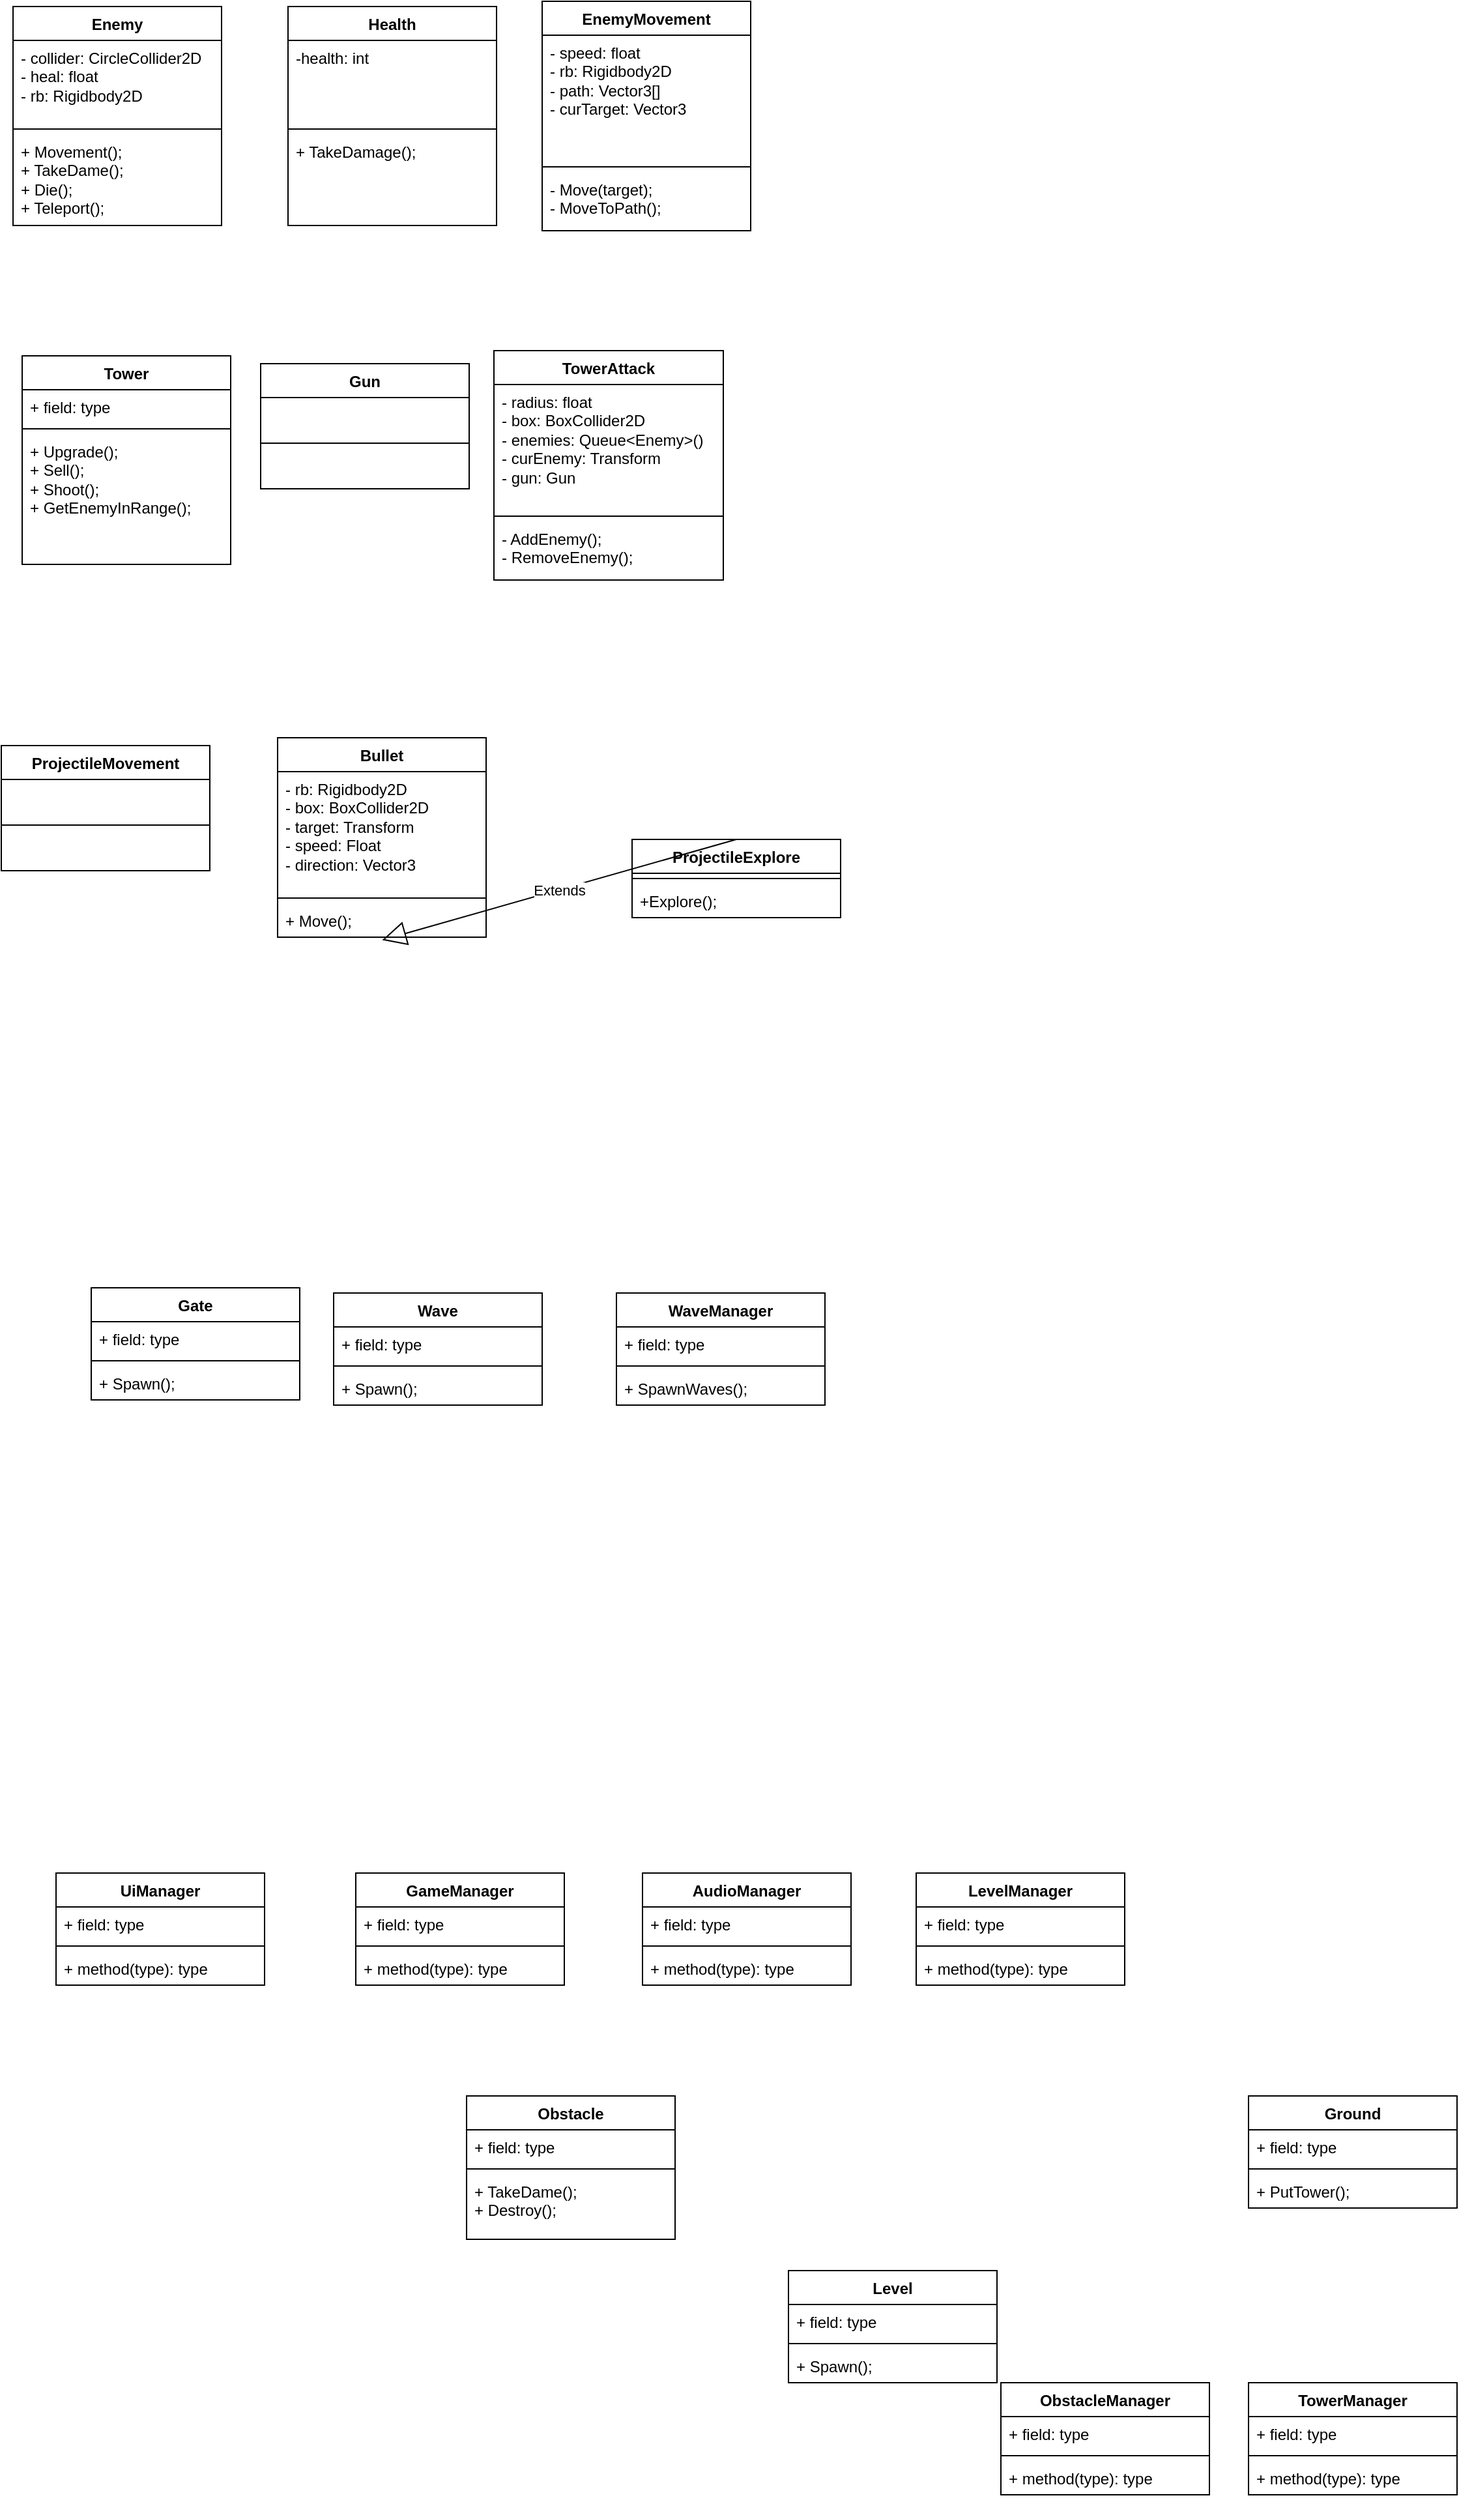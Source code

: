 <mxfile version="24.1.0" type="device">
  <diagram name="Page-1" id="a7904f86-f2b4-8e86-fa97-74104820619b">
    <mxGraphModel dx="1690" dy="1429" grid="0" gridSize="10" guides="1" tooltips="1" connect="1" arrows="1" fold="1" page="0" pageScale="1" pageWidth="1100" pageHeight="850" background="none" math="0" shadow="0">
      <root>
        <mxCell id="0" />
        <mxCell id="1" parent="0" />
        <mxCell id="axFNZj79G1-fZS_N3D02-1" value="Tower" style="swimlane;fontStyle=1;align=center;verticalAlign=top;childLayout=stackLayout;horizontal=1;startSize=26;horizontalStack=0;resizeParent=1;resizeParentMax=0;resizeLast=0;collapsible=1;marginBottom=0;whiteSpace=wrap;html=1;" parent="1" vertex="1">
          <mxGeometry x="-101" y="-284" width="160" height="160" as="geometry" />
        </mxCell>
        <mxCell id="axFNZj79G1-fZS_N3D02-2" value="+ field: type" style="text;strokeColor=none;fillColor=none;align=left;verticalAlign=top;spacingLeft=4;spacingRight=4;overflow=hidden;rotatable=0;points=[[0,0.5],[1,0.5]];portConstraint=eastwest;whiteSpace=wrap;html=1;" parent="axFNZj79G1-fZS_N3D02-1" vertex="1">
          <mxGeometry y="26" width="160" height="26" as="geometry" />
        </mxCell>
        <mxCell id="axFNZj79G1-fZS_N3D02-3" value="" style="line;strokeWidth=1;fillColor=none;align=left;verticalAlign=middle;spacingTop=-1;spacingLeft=3;spacingRight=3;rotatable=0;labelPosition=right;points=[];portConstraint=eastwest;strokeColor=inherit;" parent="axFNZj79G1-fZS_N3D02-1" vertex="1">
          <mxGeometry y="52" width="160" height="8" as="geometry" />
        </mxCell>
        <mxCell id="axFNZj79G1-fZS_N3D02-4" value="+ Upgrade();&lt;br&gt;+ Sell();&lt;br&gt;+ Shoot();&lt;div&gt;+ GetEnemyInRange();&lt;/div&gt;" style="text;strokeColor=none;fillColor=none;align=left;verticalAlign=top;spacingLeft=4;spacingRight=4;overflow=hidden;rotatable=0;points=[[0,0.5],[1,0.5]];portConstraint=eastwest;whiteSpace=wrap;html=1;" parent="axFNZj79G1-fZS_N3D02-1" vertex="1">
          <mxGeometry y="60" width="160" height="100" as="geometry" />
        </mxCell>
        <mxCell id="axFNZj79G1-fZS_N3D02-6" value="Obstacle" style="swimlane;fontStyle=1;align=center;verticalAlign=top;childLayout=stackLayout;horizontal=1;startSize=26;horizontalStack=0;resizeParent=1;resizeParentMax=0;resizeLast=0;collapsible=1;marginBottom=0;whiteSpace=wrap;html=1;" parent="1" vertex="1">
          <mxGeometry x="240" y="1051" width="160" height="110" as="geometry" />
        </mxCell>
        <mxCell id="axFNZj79G1-fZS_N3D02-7" value="+ field: type" style="text;strokeColor=none;fillColor=none;align=left;verticalAlign=top;spacingLeft=4;spacingRight=4;overflow=hidden;rotatable=0;points=[[0,0.5],[1,0.5]];portConstraint=eastwest;whiteSpace=wrap;html=1;" parent="axFNZj79G1-fZS_N3D02-6" vertex="1">
          <mxGeometry y="26" width="160" height="26" as="geometry" />
        </mxCell>
        <mxCell id="axFNZj79G1-fZS_N3D02-8" value="" style="line;strokeWidth=1;fillColor=none;align=left;verticalAlign=middle;spacingTop=-1;spacingLeft=3;spacingRight=3;rotatable=0;labelPosition=right;points=[];portConstraint=eastwest;strokeColor=inherit;" parent="axFNZj79G1-fZS_N3D02-6" vertex="1">
          <mxGeometry y="52" width="160" height="8" as="geometry" />
        </mxCell>
        <mxCell id="axFNZj79G1-fZS_N3D02-9" value="+ TakeDame();&lt;br&gt;+ Destroy();" style="text;strokeColor=none;fillColor=none;align=left;verticalAlign=top;spacingLeft=4;spacingRight=4;overflow=hidden;rotatable=0;points=[[0,0.5],[1,0.5]];portConstraint=eastwest;whiteSpace=wrap;html=1;" parent="axFNZj79G1-fZS_N3D02-6" vertex="1">
          <mxGeometry y="60" width="160" height="50" as="geometry" />
        </mxCell>
        <mxCell id="axFNZj79G1-fZS_N3D02-10" value="AudioManager" style="swimlane;fontStyle=1;align=center;verticalAlign=top;childLayout=stackLayout;horizontal=1;startSize=26;horizontalStack=0;resizeParent=1;resizeParentMax=0;resizeLast=0;collapsible=1;marginBottom=0;whiteSpace=wrap;html=1;" parent="1" vertex="1">
          <mxGeometry x="375" y="880" width="160" height="86" as="geometry" />
        </mxCell>
        <mxCell id="axFNZj79G1-fZS_N3D02-11" value="+ field: type" style="text;strokeColor=none;fillColor=none;align=left;verticalAlign=top;spacingLeft=4;spacingRight=4;overflow=hidden;rotatable=0;points=[[0,0.5],[1,0.5]];portConstraint=eastwest;whiteSpace=wrap;html=1;" parent="axFNZj79G1-fZS_N3D02-10" vertex="1">
          <mxGeometry y="26" width="160" height="26" as="geometry" />
        </mxCell>
        <mxCell id="axFNZj79G1-fZS_N3D02-12" value="" style="line;strokeWidth=1;fillColor=none;align=left;verticalAlign=middle;spacingTop=-1;spacingLeft=3;spacingRight=3;rotatable=0;labelPosition=right;points=[];portConstraint=eastwest;strokeColor=inherit;" parent="axFNZj79G1-fZS_N3D02-10" vertex="1">
          <mxGeometry y="52" width="160" height="8" as="geometry" />
        </mxCell>
        <mxCell id="axFNZj79G1-fZS_N3D02-13" value="+ method(type): type" style="text;strokeColor=none;fillColor=none;align=left;verticalAlign=top;spacingLeft=4;spacingRight=4;overflow=hidden;rotatable=0;points=[[0,0.5],[1,0.5]];portConstraint=eastwest;whiteSpace=wrap;html=1;" parent="axFNZj79G1-fZS_N3D02-10" vertex="1">
          <mxGeometry y="60" width="160" height="26" as="geometry" />
        </mxCell>
        <mxCell id="axFNZj79G1-fZS_N3D02-14" value="UiManager" style="swimlane;fontStyle=1;align=center;verticalAlign=top;childLayout=stackLayout;horizontal=1;startSize=26;horizontalStack=0;resizeParent=1;resizeParentMax=0;resizeLast=0;collapsible=1;marginBottom=0;whiteSpace=wrap;html=1;" parent="1" vertex="1">
          <mxGeometry x="-75" y="880" width="160" height="86" as="geometry" />
        </mxCell>
        <mxCell id="axFNZj79G1-fZS_N3D02-15" value="+ field: type" style="text;strokeColor=none;fillColor=none;align=left;verticalAlign=top;spacingLeft=4;spacingRight=4;overflow=hidden;rotatable=0;points=[[0,0.5],[1,0.5]];portConstraint=eastwest;whiteSpace=wrap;html=1;" parent="axFNZj79G1-fZS_N3D02-14" vertex="1">
          <mxGeometry y="26" width="160" height="26" as="geometry" />
        </mxCell>
        <mxCell id="axFNZj79G1-fZS_N3D02-16" value="" style="line;strokeWidth=1;fillColor=none;align=left;verticalAlign=middle;spacingTop=-1;spacingLeft=3;spacingRight=3;rotatable=0;labelPosition=right;points=[];portConstraint=eastwest;strokeColor=inherit;" parent="axFNZj79G1-fZS_N3D02-14" vertex="1">
          <mxGeometry y="52" width="160" height="8" as="geometry" />
        </mxCell>
        <mxCell id="axFNZj79G1-fZS_N3D02-17" value="+ method(type): type" style="text;strokeColor=none;fillColor=none;align=left;verticalAlign=top;spacingLeft=4;spacingRight=4;overflow=hidden;rotatable=0;points=[[0,0.5],[1,0.5]];portConstraint=eastwest;whiteSpace=wrap;html=1;" parent="axFNZj79G1-fZS_N3D02-14" vertex="1">
          <mxGeometry y="60" width="160" height="26" as="geometry" />
        </mxCell>
        <mxCell id="axFNZj79G1-fZS_N3D02-18" value="GameManager" style="swimlane;fontStyle=1;align=center;verticalAlign=top;childLayout=stackLayout;horizontal=1;startSize=26;horizontalStack=0;resizeParent=1;resizeParentMax=0;resizeLast=0;collapsible=1;marginBottom=0;whiteSpace=wrap;html=1;" parent="1" vertex="1">
          <mxGeometry x="155" y="880" width="160" height="86" as="geometry" />
        </mxCell>
        <mxCell id="axFNZj79G1-fZS_N3D02-19" value="+ field: type" style="text;strokeColor=none;fillColor=none;align=left;verticalAlign=top;spacingLeft=4;spacingRight=4;overflow=hidden;rotatable=0;points=[[0,0.5],[1,0.5]];portConstraint=eastwest;whiteSpace=wrap;html=1;" parent="axFNZj79G1-fZS_N3D02-18" vertex="1">
          <mxGeometry y="26" width="160" height="26" as="geometry" />
        </mxCell>
        <mxCell id="axFNZj79G1-fZS_N3D02-20" value="" style="line;strokeWidth=1;fillColor=none;align=left;verticalAlign=middle;spacingTop=-1;spacingLeft=3;spacingRight=3;rotatable=0;labelPosition=right;points=[];portConstraint=eastwest;strokeColor=inherit;" parent="axFNZj79G1-fZS_N3D02-18" vertex="1">
          <mxGeometry y="52" width="160" height="8" as="geometry" />
        </mxCell>
        <mxCell id="axFNZj79G1-fZS_N3D02-21" value="+ method(type): type" style="text;strokeColor=none;fillColor=none;align=left;verticalAlign=top;spacingLeft=4;spacingRight=4;overflow=hidden;rotatable=0;points=[[0,0.5],[1,0.5]];portConstraint=eastwest;whiteSpace=wrap;html=1;" parent="axFNZj79G1-fZS_N3D02-18" vertex="1">
          <mxGeometry y="60" width="160" height="26" as="geometry" />
        </mxCell>
        <mxCell id="axFNZj79G1-fZS_N3D02-22" value="Enemy" style="swimlane;fontStyle=1;align=center;verticalAlign=top;childLayout=stackLayout;horizontal=1;startSize=26;horizontalStack=0;resizeParent=1;resizeParentMax=0;resizeLast=0;collapsible=1;marginBottom=0;whiteSpace=wrap;html=1;" parent="1" vertex="1">
          <mxGeometry x="-108" y="-552" width="160" height="168" as="geometry" />
        </mxCell>
        <mxCell id="axFNZj79G1-fZS_N3D02-23" value="- collider: CircleCollider2D&lt;div&gt;- heal: float&lt;/div&gt;&lt;div&gt;- rb: Rigidbody2D&lt;/div&gt;" style="text;strokeColor=none;fillColor=none;align=left;verticalAlign=top;spacingLeft=4;spacingRight=4;overflow=hidden;rotatable=0;points=[[0,0.5],[1,0.5]];portConstraint=eastwest;whiteSpace=wrap;html=1;" parent="axFNZj79G1-fZS_N3D02-22" vertex="1">
          <mxGeometry y="26" width="160" height="64" as="geometry" />
        </mxCell>
        <mxCell id="axFNZj79G1-fZS_N3D02-24" value="" style="line;strokeWidth=1;fillColor=none;align=left;verticalAlign=middle;spacingTop=-1;spacingLeft=3;spacingRight=3;rotatable=0;labelPosition=right;points=[];portConstraint=eastwest;strokeColor=inherit;" parent="axFNZj79G1-fZS_N3D02-22" vertex="1">
          <mxGeometry y="90" width="160" height="8" as="geometry" />
        </mxCell>
        <mxCell id="axFNZj79G1-fZS_N3D02-25" value="+ Movement();&lt;br&gt;+ TakeDame();&lt;br&gt;+ Die();&lt;br&gt;+ Teleport();" style="text;strokeColor=none;fillColor=none;align=left;verticalAlign=top;spacingLeft=4;spacingRight=4;overflow=hidden;rotatable=0;points=[[0,0.5],[1,0.5]];portConstraint=eastwest;whiteSpace=wrap;html=1;" parent="axFNZj79G1-fZS_N3D02-22" vertex="1">
          <mxGeometry y="98" width="160" height="70" as="geometry" />
        </mxCell>
        <mxCell id="axFNZj79G1-fZS_N3D02-27" value="LevelManager" style="swimlane;fontStyle=1;align=center;verticalAlign=top;childLayout=stackLayout;horizontal=1;startSize=26;horizontalStack=0;resizeParent=1;resizeParentMax=0;resizeLast=0;collapsible=1;marginBottom=0;whiteSpace=wrap;html=1;" parent="1" vertex="1">
          <mxGeometry x="585" y="880" width="160" height="86" as="geometry" />
        </mxCell>
        <mxCell id="axFNZj79G1-fZS_N3D02-28" value="+ field: type" style="text;strokeColor=none;fillColor=none;align=left;verticalAlign=top;spacingLeft=4;spacingRight=4;overflow=hidden;rotatable=0;points=[[0,0.5],[1,0.5]];portConstraint=eastwest;whiteSpace=wrap;html=1;" parent="axFNZj79G1-fZS_N3D02-27" vertex="1">
          <mxGeometry y="26" width="160" height="26" as="geometry" />
        </mxCell>
        <mxCell id="axFNZj79G1-fZS_N3D02-29" value="" style="line;strokeWidth=1;fillColor=none;align=left;verticalAlign=middle;spacingTop=-1;spacingLeft=3;spacingRight=3;rotatable=0;labelPosition=right;points=[];portConstraint=eastwest;strokeColor=inherit;" parent="axFNZj79G1-fZS_N3D02-27" vertex="1">
          <mxGeometry y="52" width="160" height="8" as="geometry" />
        </mxCell>
        <mxCell id="axFNZj79G1-fZS_N3D02-30" value="+ method(type): type" style="text;strokeColor=none;fillColor=none;align=left;verticalAlign=top;spacingLeft=4;spacingRight=4;overflow=hidden;rotatable=0;points=[[0,0.5],[1,0.5]];portConstraint=eastwest;whiteSpace=wrap;html=1;" parent="axFNZj79G1-fZS_N3D02-27" vertex="1">
          <mxGeometry y="60" width="160" height="26" as="geometry" />
        </mxCell>
        <mxCell id="axFNZj79G1-fZS_N3D02-31" value="Bullet" style="swimlane;fontStyle=1;align=center;verticalAlign=top;childLayout=stackLayout;horizontal=1;startSize=26;horizontalStack=0;resizeParent=1;resizeParentMax=0;resizeLast=0;collapsible=1;marginBottom=0;whiteSpace=wrap;html=1;fillColor=default;strokeColor=default;swimlaneLine=1;rounded=0;" parent="1" vertex="1">
          <mxGeometry x="95" y="9" width="160" height="153" as="geometry" />
        </mxCell>
        <mxCell id="axFNZj79G1-fZS_N3D02-32" value="- rb: Rigidbody2D&lt;div&gt;- box: BoxCollider2D&lt;br&gt;&lt;div&gt;- target: Transform&lt;/div&gt;&lt;div&gt;- speed: Float&lt;/div&gt;&lt;/div&gt;&lt;div&gt;- direction: Vector3&lt;/div&gt;" style="text;strokeColor=none;fillColor=none;align=left;verticalAlign=top;spacingLeft=4;spacingRight=4;overflow=hidden;rotatable=0;points=[[0,0.5],[1,0.5]];portConstraint=eastwest;whiteSpace=wrap;html=1;" parent="axFNZj79G1-fZS_N3D02-31" vertex="1">
          <mxGeometry y="26" width="160" height="93" as="geometry" />
        </mxCell>
        <mxCell id="axFNZj79G1-fZS_N3D02-33" value="" style="line;strokeWidth=1;fillColor=none;align=left;verticalAlign=middle;spacingTop=-1;spacingLeft=3;spacingRight=3;rotatable=0;labelPosition=right;points=[];portConstraint=eastwest;strokeColor=inherit;" parent="axFNZj79G1-fZS_N3D02-31" vertex="1">
          <mxGeometry y="119" width="160" height="8" as="geometry" />
        </mxCell>
        <mxCell id="axFNZj79G1-fZS_N3D02-34" value="+ Move();" style="text;strokeColor=none;fillColor=none;align=left;verticalAlign=top;spacingLeft=4;spacingRight=4;overflow=hidden;rotatable=0;points=[[0,0.5],[1,0.5]];portConstraint=eastwest;whiteSpace=wrap;html=1;" parent="axFNZj79G1-fZS_N3D02-31" vertex="1">
          <mxGeometry y="127" width="160" height="26" as="geometry" />
        </mxCell>
        <mxCell id="axFNZj79G1-fZS_N3D02-35" value="TowerManager" style="swimlane;fontStyle=1;align=center;verticalAlign=top;childLayout=stackLayout;horizontal=1;startSize=26;horizontalStack=0;resizeParent=1;resizeParentMax=0;resizeLast=0;collapsible=1;marginBottom=0;whiteSpace=wrap;html=1;" parent="1" vertex="1">
          <mxGeometry x="840" y="1271" width="160" height="86" as="geometry" />
        </mxCell>
        <mxCell id="axFNZj79G1-fZS_N3D02-36" value="+ field: type" style="text;strokeColor=none;fillColor=none;align=left;verticalAlign=top;spacingLeft=4;spacingRight=4;overflow=hidden;rotatable=0;points=[[0,0.5],[1,0.5]];portConstraint=eastwest;whiteSpace=wrap;html=1;" parent="axFNZj79G1-fZS_N3D02-35" vertex="1">
          <mxGeometry y="26" width="160" height="26" as="geometry" />
        </mxCell>
        <mxCell id="axFNZj79G1-fZS_N3D02-37" value="" style="line;strokeWidth=1;fillColor=none;align=left;verticalAlign=middle;spacingTop=-1;spacingLeft=3;spacingRight=3;rotatable=0;labelPosition=right;points=[];portConstraint=eastwest;strokeColor=inherit;" parent="axFNZj79G1-fZS_N3D02-35" vertex="1">
          <mxGeometry y="52" width="160" height="8" as="geometry" />
        </mxCell>
        <mxCell id="axFNZj79G1-fZS_N3D02-38" value="+ method(type): type" style="text;strokeColor=none;fillColor=none;align=left;verticalAlign=top;spacingLeft=4;spacingRight=4;overflow=hidden;rotatable=0;points=[[0,0.5],[1,0.5]];portConstraint=eastwest;whiteSpace=wrap;html=1;" parent="axFNZj79G1-fZS_N3D02-35" vertex="1">
          <mxGeometry y="60" width="160" height="26" as="geometry" />
        </mxCell>
        <mxCell id="axFNZj79G1-fZS_N3D02-39" value="ObstacleManager" style="swimlane;fontStyle=1;align=center;verticalAlign=top;childLayout=stackLayout;horizontal=1;startSize=26;horizontalStack=0;resizeParent=1;resizeParentMax=0;resizeLast=0;collapsible=1;marginBottom=0;whiteSpace=wrap;html=1;" parent="1" vertex="1">
          <mxGeometry x="650" y="1271" width="160" height="86" as="geometry" />
        </mxCell>
        <mxCell id="axFNZj79G1-fZS_N3D02-40" value="+ field: type" style="text;strokeColor=none;fillColor=none;align=left;verticalAlign=top;spacingLeft=4;spacingRight=4;overflow=hidden;rotatable=0;points=[[0,0.5],[1,0.5]];portConstraint=eastwest;whiteSpace=wrap;html=1;" parent="axFNZj79G1-fZS_N3D02-39" vertex="1">
          <mxGeometry y="26" width="160" height="26" as="geometry" />
        </mxCell>
        <mxCell id="axFNZj79G1-fZS_N3D02-41" value="" style="line;strokeWidth=1;fillColor=none;align=left;verticalAlign=middle;spacingTop=-1;spacingLeft=3;spacingRight=3;rotatable=0;labelPosition=right;points=[];portConstraint=eastwest;strokeColor=inherit;" parent="axFNZj79G1-fZS_N3D02-39" vertex="1">
          <mxGeometry y="52" width="160" height="8" as="geometry" />
        </mxCell>
        <mxCell id="axFNZj79G1-fZS_N3D02-42" value="+ method(type): type" style="text;strokeColor=none;fillColor=none;align=left;verticalAlign=top;spacingLeft=4;spacingRight=4;overflow=hidden;rotatable=0;points=[[0,0.5],[1,0.5]];portConstraint=eastwest;whiteSpace=wrap;html=1;" parent="axFNZj79G1-fZS_N3D02-39" vertex="1">
          <mxGeometry y="60" width="160" height="26" as="geometry" />
        </mxCell>
        <mxCell id="axFNZj79G1-fZS_N3D02-43" value="Wave" style="swimlane;fontStyle=1;align=center;verticalAlign=top;childLayout=stackLayout;horizontal=1;startSize=26;horizontalStack=0;resizeParent=1;resizeParentMax=0;resizeLast=0;collapsible=1;marginBottom=0;whiteSpace=wrap;html=1;" parent="1" vertex="1">
          <mxGeometry x="138" y="435" width="160" height="86" as="geometry" />
        </mxCell>
        <mxCell id="axFNZj79G1-fZS_N3D02-44" value="+ field: type" style="text;strokeColor=none;fillColor=none;align=left;verticalAlign=top;spacingLeft=4;spacingRight=4;overflow=hidden;rotatable=0;points=[[0,0.5],[1,0.5]];portConstraint=eastwest;whiteSpace=wrap;html=1;" parent="axFNZj79G1-fZS_N3D02-43" vertex="1">
          <mxGeometry y="26" width="160" height="26" as="geometry" />
        </mxCell>
        <mxCell id="axFNZj79G1-fZS_N3D02-45" value="" style="line;strokeWidth=1;fillColor=none;align=left;verticalAlign=middle;spacingTop=-1;spacingLeft=3;spacingRight=3;rotatable=0;labelPosition=right;points=[];portConstraint=eastwest;strokeColor=inherit;" parent="axFNZj79G1-fZS_N3D02-43" vertex="1">
          <mxGeometry y="52" width="160" height="8" as="geometry" />
        </mxCell>
        <mxCell id="axFNZj79G1-fZS_N3D02-46" value="+ Spawn();" style="text;strokeColor=none;fillColor=none;align=left;verticalAlign=top;spacingLeft=4;spacingRight=4;overflow=hidden;rotatable=0;points=[[0,0.5],[1,0.5]];portConstraint=eastwest;whiteSpace=wrap;html=1;" parent="axFNZj79G1-fZS_N3D02-43" vertex="1">
          <mxGeometry y="60" width="160" height="26" as="geometry" />
        </mxCell>
        <mxCell id="axFNZj79G1-fZS_N3D02-47" value="WaveManager" style="swimlane;fontStyle=1;align=center;verticalAlign=top;childLayout=stackLayout;horizontal=1;startSize=26;horizontalStack=0;resizeParent=1;resizeParentMax=0;resizeLast=0;collapsible=1;marginBottom=0;whiteSpace=wrap;html=1;" parent="1" vertex="1">
          <mxGeometry x="355" y="435" width="160" height="86" as="geometry" />
        </mxCell>
        <mxCell id="axFNZj79G1-fZS_N3D02-48" value="+ field: type" style="text;strokeColor=none;fillColor=none;align=left;verticalAlign=top;spacingLeft=4;spacingRight=4;overflow=hidden;rotatable=0;points=[[0,0.5],[1,0.5]];portConstraint=eastwest;whiteSpace=wrap;html=1;" parent="axFNZj79G1-fZS_N3D02-47" vertex="1">
          <mxGeometry y="26" width="160" height="26" as="geometry" />
        </mxCell>
        <mxCell id="axFNZj79G1-fZS_N3D02-49" value="" style="line;strokeWidth=1;fillColor=none;align=left;verticalAlign=middle;spacingTop=-1;spacingLeft=3;spacingRight=3;rotatable=0;labelPosition=right;points=[];portConstraint=eastwest;strokeColor=inherit;" parent="axFNZj79G1-fZS_N3D02-47" vertex="1">
          <mxGeometry y="52" width="160" height="8" as="geometry" />
        </mxCell>
        <mxCell id="axFNZj79G1-fZS_N3D02-50" value="+ SpawnWaves();" style="text;strokeColor=none;fillColor=none;align=left;verticalAlign=top;spacingLeft=4;spacingRight=4;overflow=hidden;rotatable=0;points=[[0,0.5],[1,0.5]];portConstraint=eastwest;whiteSpace=wrap;html=1;" parent="axFNZj79G1-fZS_N3D02-47" vertex="1">
          <mxGeometry y="60" width="160" height="26" as="geometry" />
        </mxCell>
        <mxCell id="axFNZj79G1-fZS_N3D02-51" value="Ground" style="swimlane;fontStyle=1;align=center;verticalAlign=top;childLayout=stackLayout;horizontal=1;startSize=26;horizontalStack=0;resizeParent=1;resizeParentMax=0;resizeLast=0;collapsible=1;marginBottom=0;whiteSpace=wrap;html=1;" parent="1" vertex="1">
          <mxGeometry x="840" y="1051" width="160" height="86" as="geometry" />
        </mxCell>
        <mxCell id="axFNZj79G1-fZS_N3D02-52" value="+ field: type" style="text;strokeColor=none;fillColor=none;align=left;verticalAlign=top;spacingLeft=4;spacingRight=4;overflow=hidden;rotatable=0;points=[[0,0.5],[1,0.5]];portConstraint=eastwest;whiteSpace=wrap;html=1;" parent="axFNZj79G1-fZS_N3D02-51" vertex="1">
          <mxGeometry y="26" width="160" height="26" as="geometry" />
        </mxCell>
        <mxCell id="axFNZj79G1-fZS_N3D02-53" value="" style="line;strokeWidth=1;fillColor=none;align=left;verticalAlign=middle;spacingTop=-1;spacingLeft=3;spacingRight=3;rotatable=0;labelPosition=right;points=[];portConstraint=eastwest;strokeColor=inherit;" parent="axFNZj79G1-fZS_N3D02-51" vertex="1">
          <mxGeometry y="52" width="160" height="8" as="geometry" />
        </mxCell>
        <mxCell id="axFNZj79G1-fZS_N3D02-54" value="+ PutTower();" style="text;strokeColor=none;fillColor=none;align=left;verticalAlign=top;spacingLeft=4;spacingRight=4;overflow=hidden;rotatable=0;points=[[0,0.5],[1,0.5]];portConstraint=eastwest;whiteSpace=wrap;html=1;" parent="axFNZj79G1-fZS_N3D02-51" vertex="1">
          <mxGeometry y="60" width="160" height="26" as="geometry" />
        </mxCell>
        <mxCell id="axFNZj79G1-fZS_N3D02-55" value="Level" style="swimlane;fontStyle=1;align=center;verticalAlign=top;childLayout=stackLayout;horizontal=1;startSize=26;horizontalStack=0;resizeParent=1;resizeParentMax=0;resizeLast=0;collapsible=1;marginBottom=0;whiteSpace=wrap;html=1;" parent="1" vertex="1">
          <mxGeometry x="487" y="1185" width="160" height="86" as="geometry" />
        </mxCell>
        <mxCell id="axFNZj79G1-fZS_N3D02-56" value="+ field: type" style="text;strokeColor=none;fillColor=none;align=left;verticalAlign=top;spacingLeft=4;spacingRight=4;overflow=hidden;rotatable=0;points=[[0,0.5],[1,0.5]];portConstraint=eastwest;whiteSpace=wrap;html=1;" parent="axFNZj79G1-fZS_N3D02-55" vertex="1">
          <mxGeometry y="26" width="160" height="26" as="geometry" />
        </mxCell>
        <mxCell id="axFNZj79G1-fZS_N3D02-57" value="" style="line;strokeWidth=1;fillColor=none;align=left;verticalAlign=middle;spacingTop=-1;spacingLeft=3;spacingRight=3;rotatable=0;labelPosition=right;points=[];portConstraint=eastwest;strokeColor=inherit;" parent="axFNZj79G1-fZS_N3D02-55" vertex="1">
          <mxGeometry y="52" width="160" height="8" as="geometry" />
        </mxCell>
        <mxCell id="axFNZj79G1-fZS_N3D02-58" value="+ Spawn();" style="text;strokeColor=none;fillColor=none;align=left;verticalAlign=top;spacingLeft=4;spacingRight=4;overflow=hidden;rotatable=0;points=[[0,0.5],[1,0.5]];portConstraint=eastwest;whiteSpace=wrap;html=1;" parent="axFNZj79G1-fZS_N3D02-55" vertex="1">
          <mxGeometry y="60" width="160" height="26" as="geometry" />
        </mxCell>
        <mxCell id="r5soKPVJjN5LDsbO9a1q-1" value="ProjectileExplore" style="swimlane;fontStyle=1;align=center;verticalAlign=top;childLayout=stackLayout;horizontal=1;startSize=26;horizontalStack=0;resizeParent=1;resizeParentMax=0;resizeLast=0;collapsible=1;marginBottom=0;whiteSpace=wrap;html=1;fillColor=default;strokeColor=default;swimlaneLine=1;rounded=0;" parent="1" vertex="1">
          <mxGeometry x="367" y="87" width="160" height="60" as="geometry" />
        </mxCell>
        <mxCell id="r5soKPVJjN5LDsbO9a1q-3" value="" style="line;strokeWidth=1;fillColor=none;align=left;verticalAlign=middle;spacingTop=-1;spacingLeft=3;spacingRight=3;rotatable=0;labelPosition=right;points=[];portConstraint=eastwest;strokeColor=inherit;" parent="r5soKPVJjN5LDsbO9a1q-1" vertex="1">
          <mxGeometry y="26" width="160" height="8" as="geometry" />
        </mxCell>
        <mxCell id="r5soKPVJjN5LDsbO9a1q-4" value="+Explore();" style="text;strokeColor=none;fillColor=none;align=left;verticalAlign=top;spacingLeft=4;spacingRight=4;overflow=hidden;rotatable=0;points=[[0,0.5],[1,0.5]];portConstraint=eastwest;whiteSpace=wrap;html=1;" parent="r5soKPVJjN5LDsbO9a1q-1" vertex="1">
          <mxGeometry y="34" width="160" height="26" as="geometry" />
        </mxCell>
        <mxCell id="r5soKPVJjN5LDsbO9a1q-5" value="Extends" style="endArrow=block;endSize=16;endFill=0;html=1;rounded=0;entryX=0.502;entryY=1.085;entryDx=0;entryDy=0;exitX=0.5;exitY=0;exitDx=0;exitDy=0;entryPerimeter=0;" parent="1" source="r5soKPVJjN5LDsbO9a1q-1" target="axFNZj79G1-fZS_N3D02-34" edge="1">
          <mxGeometry width="160" relative="1" as="geometry">
            <mxPoint x="873" y="-213" as="sourcePoint" />
            <mxPoint x="1033" y="-213" as="targetPoint" />
            <Array as="points" />
          </mxGeometry>
        </mxCell>
        <mxCell id="pMGYBq-zMfqosl766pNZ-1" value="TowerAttack" style="swimlane;fontStyle=1;align=center;verticalAlign=top;childLayout=stackLayout;horizontal=1;startSize=26;horizontalStack=0;resizeParent=1;resizeParentMax=0;resizeLast=0;collapsible=1;marginBottom=0;whiteSpace=wrap;html=1;" parent="1" vertex="1">
          <mxGeometry x="261" y="-288" width="176" height="176" as="geometry" />
        </mxCell>
        <mxCell id="pMGYBq-zMfqosl766pNZ-2" value="- radius: float&lt;div&gt;- box: BoxCollider2D&lt;/div&gt;&lt;div&gt;- enemies: Queue&amp;lt;Enemy&amp;gt;()&lt;/div&gt;&lt;div&gt;- curEnemy: Transform&lt;/div&gt;&lt;div&gt;- gun: Gun&lt;/div&gt;" style="text;strokeColor=none;fillColor=none;align=left;verticalAlign=top;spacingLeft=4;spacingRight=4;overflow=hidden;rotatable=0;points=[[0,0.5],[1,0.5]];portConstraint=eastwest;whiteSpace=wrap;html=1;" parent="pMGYBq-zMfqosl766pNZ-1" vertex="1">
          <mxGeometry y="26" width="176" height="97" as="geometry" />
        </mxCell>
        <mxCell id="pMGYBq-zMfqosl766pNZ-3" value="" style="line;strokeWidth=1;fillColor=none;align=left;verticalAlign=middle;spacingTop=-1;spacingLeft=3;spacingRight=3;rotatable=0;labelPosition=right;points=[];portConstraint=eastwest;strokeColor=inherit;" parent="pMGYBq-zMfqosl766pNZ-1" vertex="1">
          <mxGeometry y="123" width="176" height="8" as="geometry" />
        </mxCell>
        <mxCell id="pMGYBq-zMfqosl766pNZ-4" value="- AddEnemy();&lt;div&gt;- RemoveEnemy();&lt;/div&gt;" style="text;strokeColor=none;fillColor=none;align=left;verticalAlign=top;spacingLeft=4;spacingRight=4;overflow=hidden;rotatable=0;points=[[0,0.5],[1,0.5]];portConstraint=eastwest;whiteSpace=wrap;html=1;" parent="pMGYBq-zMfqosl766pNZ-1" vertex="1">
          <mxGeometry y="131" width="176" height="45" as="geometry" />
        </mxCell>
        <mxCell id="pMGYBq-zMfqosl766pNZ-5" value="EnemyMovement" style="swimlane;fontStyle=1;align=center;verticalAlign=top;childLayout=stackLayout;horizontal=1;startSize=26;horizontalStack=0;resizeParent=1;resizeParentMax=0;resizeLast=0;collapsible=1;marginBottom=0;whiteSpace=wrap;html=1;" parent="1" vertex="1">
          <mxGeometry x="298" y="-556" width="160" height="176" as="geometry" />
        </mxCell>
        <mxCell id="pMGYBq-zMfqosl766pNZ-6" value="- speed: float&lt;div&gt;- rb: Rigidbody2D&lt;/div&gt;&lt;div&gt;- path: Vector3[]&lt;/div&gt;&lt;div&gt;- curTarget: Vector3&lt;/div&gt;" style="text;strokeColor=none;fillColor=none;align=left;verticalAlign=top;spacingLeft=4;spacingRight=4;overflow=hidden;rotatable=0;points=[[0,0.5],[1,0.5]];portConstraint=eastwest;whiteSpace=wrap;html=1;" parent="pMGYBq-zMfqosl766pNZ-5" vertex="1">
          <mxGeometry y="26" width="160" height="97" as="geometry" />
        </mxCell>
        <mxCell id="pMGYBq-zMfqosl766pNZ-7" value="" style="line;strokeWidth=1;fillColor=none;align=left;verticalAlign=middle;spacingTop=-1;spacingLeft=3;spacingRight=3;rotatable=0;labelPosition=right;points=[];portConstraint=eastwest;strokeColor=inherit;" parent="pMGYBq-zMfqosl766pNZ-5" vertex="1">
          <mxGeometry y="123" width="160" height="8" as="geometry" />
        </mxCell>
        <mxCell id="pMGYBq-zMfqosl766pNZ-8" value="- Move(target);&lt;div&gt;- MoveToPath();&lt;/div&gt;" style="text;strokeColor=none;fillColor=none;align=left;verticalAlign=top;spacingLeft=4;spacingRight=4;overflow=hidden;rotatable=0;points=[[0,0.5],[1,0.5]];portConstraint=eastwest;whiteSpace=wrap;html=1;" parent="pMGYBq-zMfqosl766pNZ-5" vertex="1">
          <mxGeometry y="131" width="160" height="45" as="geometry" />
        </mxCell>
        <mxCell id="-Sk_0kWiIlhdmM31LRG6-1" value="Gun" style="swimlane;fontStyle=1;align=center;verticalAlign=top;childLayout=stackLayout;horizontal=1;startSize=26;horizontalStack=0;resizeParent=1;resizeParentMax=0;resizeLast=0;collapsible=1;marginBottom=0;whiteSpace=wrap;html=1;" parent="1" vertex="1">
          <mxGeometry x="82" y="-278" width="160" height="96" as="geometry" />
        </mxCell>
        <mxCell id="-Sk_0kWiIlhdmM31LRG6-3" value="" style="line;strokeWidth=1;fillColor=none;align=left;verticalAlign=middle;spacingTop=-1;spacingLeft=3;spacingRight=3;rotatable=0;labelPosition=right;points=[];portConstraint=eastwest;strokeColor=inherit;" parent="-Sk_0kWiIlhdmM31LRG6-1" vertex="1">
          <mxGeometry y="26" width="160" height="70" as="geometry" />
        </mxCell>
        <mxCell id="L8Yz9eCeacNtrXzia_p9-1" value="ProjectileMovement" style="swimlane;fontStyle=1;align=center;verticalAlign=top;childLayout=stackLayout;horizontal=1;startSize=26;horizontalStack=0;resizeParent=1;resizeParentMax=0;resizeLast=0;collapsible=1;marginBottom=0;whiteSpace=wrap;html=1;" parent="1" vertex="1">
          <mxGeometry x="-117" y="15" width="160" height="96" as="geometry" />
        </mxCell>
        <mxCell id="L8Yz9eCeacNtrXzia_p9-2" value="" style="line;strokeWidth=1;fillColor=none;align=left;verticalAlign=middle;spacingTop=-1;spacingLeft=3;spacingRight=3;rotatable=0;labelPosition=right;points=[];portConstraint=eastwest;strokeColor=inherit;" parent="L8Yz9eCeacNtrXzia_p9-1" vertex="1">
          <mxGeometry y="26" width="160" height="70" as="geometry" />
        </mxCell>
        <mxCell id="L8Yz9eCeacNtrXzia_p9-3" value="Health" style="swimlane;fontStyle=1;align=center;verticalAlign=top;childLayout=stackLayout;horizontal=1;startSize=26;horizontalStack=0;resizeParent=1;resizeParentMax=0;resizeLast=0;collapsible=1;marginBottom=0;whiteSpace=wrap;html=1;" parent="1" vertex="1">
          <mxGeometry x="103" y="-552" width="160" height="168" as="geometry" />
        </mxCell>
        <mxCell id="L8Yz9eCeacNtrXzia_p9-4" value="-health: int" style="text;strokeColor=none;fillColor=none;align=left;verticalAlign=top;spacingLeft=4;spacingRight=4;overflow=hidden;rotatable=0;points=[[0,0.5],[1,0.5]];portConstraint=eastwest;whiteSpace=wrap;html=1;" parent="L8Yz9eCeacNtrXzia_p9-3" vertex="1">
          <mxGeometry y="26" width="160" height="64" as="geometry" />
        </mxCell>
        <mxCell id="L8Yz9eCeacNtrXzia_p9-5" value="" style="line;strokeWidth=1;fillColor=none;align=left;verticalAlign=middle;spacingTop=-1;spacingLeft=3;spacingRight=3;rotatable=0;labelPosition=right;points=[];portConstraint=eastwest;strokeColor=inherit;" parent="L8Yz9eCeacNtrXzia_p9-3" vertex="1">
          <mxGeometry y="90" width="160" height="8" as="geometry" />
        </mxCell>
        <mxCell id="L8Yz9eCeacNtrXzia_p9-6" value="+ TakeDamage();" style="text;strokeColor=none;fillColor=none;align=left;verticalAlign=top;spacingLeft=4;spacingRight=4;overflow=hidden;rotatable=0;points=[[0,0.5],[1,0.5]];portConstraint=eastwest;whiteSpace=wrap;html=1;" parent="L8Yz9eCeacNtrXzia_p9-3" vertex="1">
          <mxGeometry y="98" width="160" height="70" as="geometry" />
        </mxCell>
        <mxCell id="5Qtnp5GjCq9akYwvPRCq-1" value="Gate" style="swimlane;fontStyle=1;align=center;verticalAlign=top;childLayout=stackLayout;horizontal=1;startSize=26;horizontalStack=0;resizeParent=1;resizeParentMax=0;resizeLast=0;collapsible=1;marginBottom=0;whiteSpace=wrap;html=1;" vertex="1" parent="1">
          <mxGeometry x="-48" y="431" width="160" height="86" as="geometry" />
        </mxCell>
        <mxCell id="5Qtnp5GjCq9akYwvPRCq-2" value="+ field: type" style="text;strokeColor=none;fillColor=none;align=left;verticalAlign=top;spacingLeft=4;spacingRight=4;overflow=hidden;rotatable=0;points=[[0,0.5],[1,0.5]];portConstraint=eastwest;whiteSpace=wrap;html=1;" vertex="1" parent="5Qtnp5GjCq9akYwvPRCq-1">
          <mxGeometry y="26" width="160" height="26" as="geometry" />
        </mxCell>
        <mxCell id="5Qtnp5GjCq9akYwvPRCq-3" value="" style="line;strokeWidth=1;fillColor=none;align=left;verticalAlign=middle;spacingTop=-1;spacingLeft=3;spacingRight=3;rotatable=0;labelPosition=right;points=[];portConstraint=eastwest;strokeColor=inherit;" vertex="1" parent="5Qtnp5GjCq9akYwvPRCq-1">
          <mxGeometry y="52" width="160" height="8" as="geometry" />
        </mxCell>
        <mxCell id="5Qtnp5GjCq9akYwvPRCq-4" value="+ Spawn();" style="text;strokeColor=none;fillColor=none;align=left;verticalAlign=top;spacingLeft=4;spacingRight=4;overflow=hidden;rotatable=0;points=[[0,0.5],[1,0.5]];portConstraint=eastwest;whiteSpace=wrap;html=1;" vertex="1" parent="5Qtnp5GjCq9akYwvPRCq-1">
          <mxGeometry y="60" width="160" height="26" as="geometry" />
        </mxCell>
      </root>
    </mxGraphModel>
  </diagram>
</mxfile>
